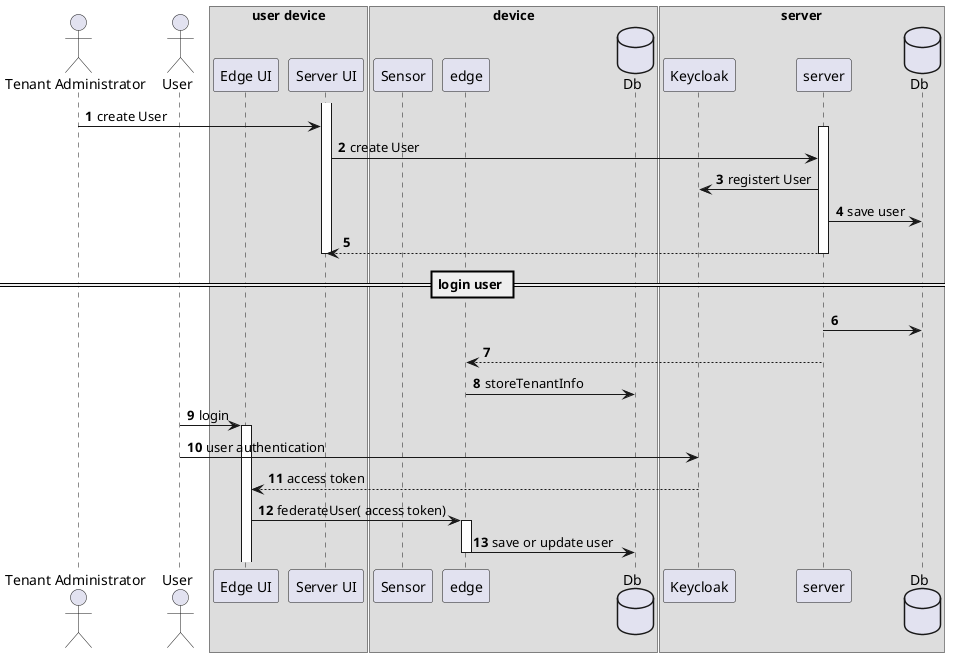 @startuml
'https://plantuml.com/sequence-diagram

autonumber

actor "Tenant Administrator" as u

actor "User" as u2

box user device
participant "Edge UI" as eui
participant "Server UI" as sui

end box

box device
participant "Sensor" as s
participant edge as edge
database Db as edb
end box

box server
participant Keycloak as k
participant server as ser
database Db as sedb
end box

activate sui
u -> sui : create User
activate ser
sui -> ser : create User
ser -> k: registert User
ser -> sedb: save user
ser --> sui
deactivate ser
deactivate sui
== login user ==

ser -> sedb
ser --> edge
edge -> edb: storeTenantInfo


u2 -> eui: login
activate eui
u2 -> k: user authentication
k --> eui: access token
eui -> edge: federateUser( access token)
activate edge
edge -> edb : save or update user
deactivate edge

@enduml